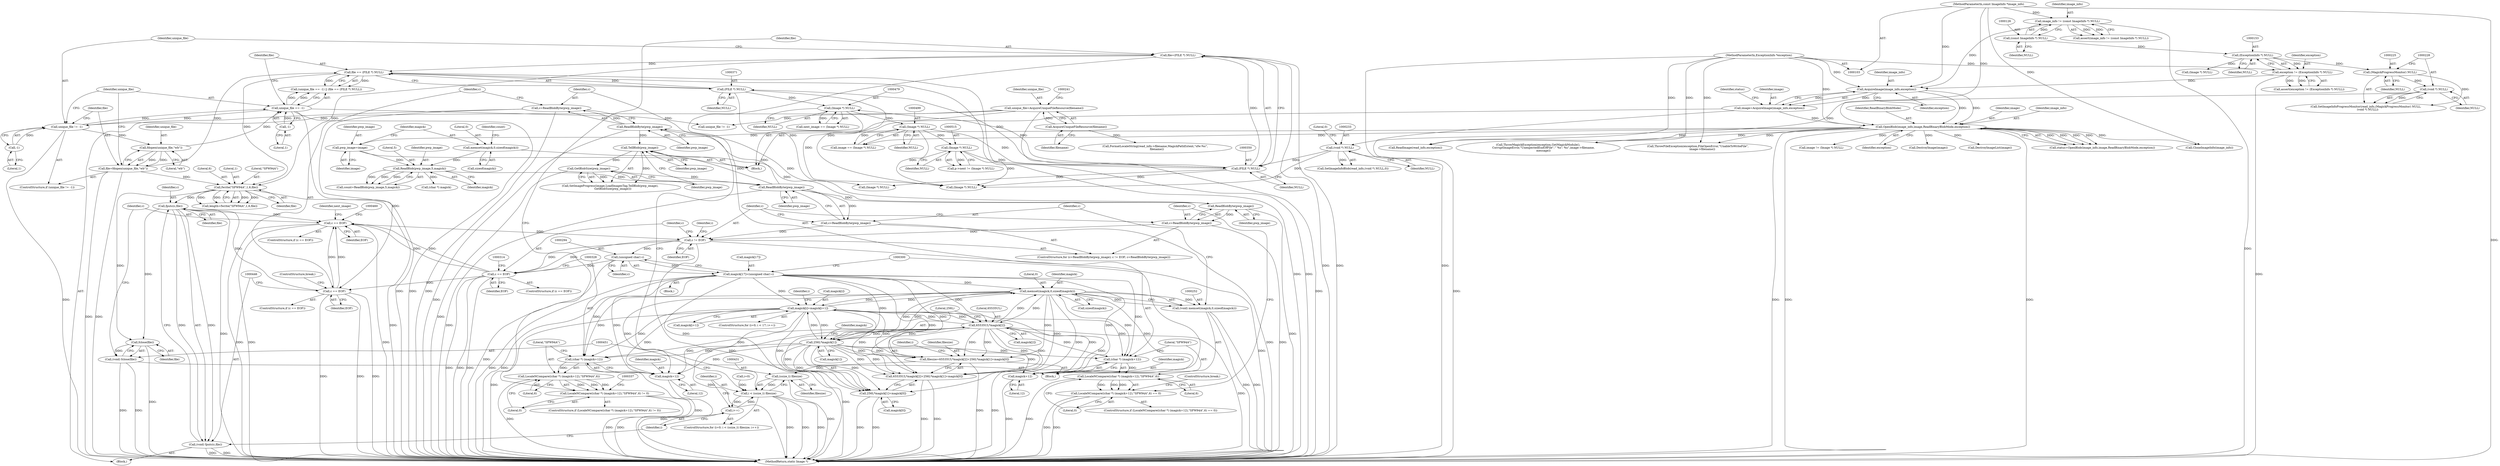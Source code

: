digraph "0_ImageMagick_6b6bff054d569a77973f2140c0e86366e6168a6c_2@API" {
"1000447" [label="(Call,fputc(c,file))"];
"1000441" [label="(Call,c == EOF)"];
"1000436" [label="(Call,c=ReadBlobByte(pwp_image))"];
"1000438" [label="(Call,ReadBlobByte(pwp_image))"];
"1000268" [label="(Call,ReadBlobByte(pwp_image))"];
"1000261" [label="(Call,ReadBlobByte(pwp_image))"];
"1000568" [label="(Call,GetBlobSize(pwp_image))"];
"1000566" [label="(Call,TellBlob(pwp_image))"];
"1000196" [label="(Call,ReadBlob(pwp_image,5,magick))"];
"1000186" [label="(Call,pwp_image=image)"];
"1000168" [label="(Call,OpenBlob(image_info,image,ReadBinaryBlobMode,exception))"];
"1000163" [label="(Call,AcquireImage(image_info,exception))"];
"1000123" [label="(Call,image_info != (const ImageInfo *) NULL)"];
"1000104" [label="(MethodParameterIn,const ImageInfo *image_info)"];
"1000125" [label="(Call,(const ImageInfo *) NULL)"];
"1000150" [label="(Call,exception != (ExceptionInfo *) NULL)"];
"1000105" [label="(MethodParameterIn,ExceptionInfo *exception)"];
"1000152" [label="(Call,(ExceptionInfo *) NULL)"];
"1000161" [label="(Call,image=AcquireImage(image_info,exception))"];
"1000189" [label="(Call,memset(magick,0,sizeof(magick)))"];
"1000309" [label="(Call,c == EOF)"];
"1000263" [label="(Call,c != EOF)"];
"1000259" [label="(Call,c=ReadBlobByte(pwp_image))"];
"1000266" [label="(Call,c=ReadBlobByte(pwp_image))"];
"1000455" [label="(Call,c == EOF)"];
"1000447" [label="(Call,fputc(c,file))"];
"1000399" [label="(Call,fwrite(\"SFW94A\",1,6,file))"];
"1000368" [label="(Call,file == (FILE *) NULL)"];
"1000347" [label="(Call,file=(FILE *) NULL)"];
"1000349" [label="(Call,(FILE *) NULL)"];
"1000514" [label="(Call,(Image *) NULL)"];
"1000498" [label="(Call,(Image *) NULL)"];
"1000478" [label="(Call,(Image *) NULL)"];
"1000370" [label="(Call,(FILE *) NULL)"];
"1000232" [label="(Call,(void *) NULL)"];
"1000227" [label="(Call,(void *) NULL)"];
"1000224" [label="(Call,(MagickProgressMonitor) NULL)"];
"1000357" [label="(Call,file=fdopen(unique_file,\"wb\"))"];
"1000359" [label="(Call,fdopen(unique_file,\"wb\"))"];
"1000353" [label="(Call,unique_file != -1)"];
"1000364" [label="(Call,unique_file == -1)"];
"1000366" [label="(Call,-1)"];
"1000236" [label="(Call,unique_file=AcquireUniqueFileResource(filename))"];
"1000238" [label="(Call,AcquireUniqueFileResource(filename))"];
"1000355" [label="(Call,-1)"];
"1000293" [label="(Call,(unsigned char) c)"];
"1000445" [label="(Call,(void) fputc(c,file))"];
"1000452" [label="(Call,fclose(file))"];
"1000450" [label="(Call,(void) fclose(file))"];
"1000289" [label="(Call,magick[17]=(unsigned char) c)"];
"1000253" [label="(Call,memset(magick,0,sizeof(magick)))"];
"1000251" [label="(Call,(void) memset(magick,0,sizeof(magick)))"];
"1000280" [label="(Call,magick[i]=magick[i+1])"];
"1000299" [label="(Call,(char *) (magick+12))"];
"1000298" [label="(Call,LocaleNCompare((char *) (magick+12),\"SFW94A\",6))"];
"1000297" [label="(Call,LocaleNCompare((char *) (magick+12),\"SFW94A\",6) == 0)"];
"1000301" [label="(Call,magick+12)"];
"1000327" [label="(Call,(char *) (magick+12))"];
"1000326" [label="(Call,LocaleNCompare((char *) (magick+12),\"SFW94A\",6))"];
"1000325" [label="(Call,LocaleNCompare((char *) (magick+12),\"SFW94A\",6) != 0)"];
"1000329" [label="(Call,magick+12)"];
"1000407" [label="(Call,filesize=65535UL*magick[2]+256L*magick[1]+magick[0])"];
"1000430" [label="(Call,(ssize_t) filesize)"];
"1000428" [label="(Call,i < (ssize_t) filesize)"];
"1000433" [label="(Call,i++)"];
"1000410" [label="(Call,65535UL*magick[2])"];
"1000409" [label="(Call,65535UL*magick[2]+256L*magick[1]+magick[0])"];
"1000416" [label="(Call,256L*magick[1])"];
"1000415" [label="(Call,256L*magick[1]+magick[0])"];
"1000457" [label="(Identifier,EOF)"];
"1000333" [label="(Literal,6)"];
"1000195" [label="(Identifier,count)"];
"1000227" [label="(Call,(void *) NULL)"];
"1000351" [label="(Identifier,NULL)"];
"1000440" [label="(ControlStructure,if (c == EOF))"];
"1000369" [label="(Identifier,file)"];
"1000429" [label="(Identifier,i)"];
"1000169" [label="(Identifier,image_info)"];
"1000593" [label="(Call,image != (Image *) NULL)"];
"1000293" [label="(Call,(unsigned char) c)"];
"1000422" [label="(Identifier,magick)"];
"1000218" [label="(Call,CloneImageInfo(image_info))"];
"1000397" [label="(Call,length=fwrite(\"SFW94A\",1,6,file))"];
"1000307" [label="(ControlStructure,break;)"];
"1000152" [label="(Call,(ExceptionInfo *) NULL)"];
"1000354" [label="(Identifier,unique_file)"];
"1000357" [label="(Call,file=fdopen(unique_file,\"wb\"))"];
"1000259" [label="(Call,c=ReadBlobByte(pwp_image))"];
"1000569" [label="(Identifier,pwp_image)"];
"1000284" [label="(Call,magick[i+1])"];
"1000595" [label="(Call,(Image *) NULL)"];
"1000161" [label="(Call,image=AcquireImage(image_info,exception))"];
"1000186" [label="(Call,pwp_image=image)"];
"1000334" [label="(Literal,0)"];
"1000410" [label="(Call,65535UL*magick[2])"];
"1000568" [label="(Call,GetBlobSize(pwp_image))"];
"1000281" [label="(Call,magick[i])"];
"1000295" [label="(Identifier,c)"];
"1000305" [label="(Literal,6)"];
"1000425" [label="(Call,i=0)"];
"1000478" [label="(Call,(Image *) NULL)"];
"1000290" [label="(Call,magick[17])"];
"1000363" [label="(Call,(unique_file == -1) || (file == (FILE *) NULL))"];
"1000329" [label="(Call,magick+12)"];
"1000207" [label="(Call,(char *) magick)"];
"1000498" [label="(Call,(Image *) NULL)"];
"1000273" [label="(Identifier,i)"];
"1000407" [label="(Call,filesize=65535UL*magick[2]+256L*magick[1]+magick[0])"];
"1000191" [label="(Literal,0)"];
"1000124" [label="(Identifier,image_info)"];
"1000167" [label="(Identifier,status)"];
"1000251" [label="(Call,(void) memset(magick,0,sizeof(magick)))"];
"1000172" [label="(Identifier,exception)"];
"1000154" [label="(Identifier,NULL)"];
"1000368" [label="(Call,file == (FILE *) NULL)"];
"1000447" [label="(Call,fputc(c,file))"];
"1000190" [label="(Identifier,magick)"];
"1000254" [label="(Identifier,magick)"];
"1000401" [label="(Literal,1)"];
"1000633" [label="(MethodReturn,static Image *)"];
"1000253" [label="(Call,memset(magick,0,sizeof(magick)))"];
"1000441" [label="(Call,c == EOF)"];
"1000361" [label="(Literal,\"wb\")"];
"1000496" [label="(Call,image == (Image *) NULL)"];
"1000236" [label="(Call,unique_file=AcquireUniqueFileResource(filename))"];
"1000296" [label="(ControlStructure,if (LocaleNCompare((char *) (magick+12),\"SFW94A\",6) == 0))"];
"1000367" [label="(Literal,1)"];
"1000432" [label="(Identifier,filesize)"];
"1000612" [label="(Call,ThrowMagickException(exception,GetMagickModule(),\n            CorruptImageError,\"UnexpectedEndOfFile\",\"`%s': %s\",image->filename,\n            message))"];
"1000171" [label="(Identifier,ReadBinaryBlobMode)"];
"1000433" [label="(Call,i++)"];
"1000366" [label="(Call,-1)"];
"1000476" [label="(Call,next_image == (Image *) NULL)"];
"1000510" [label="(Call,p->next != (Image *) NULL)"];
"1000162" [label="(Identifier,image)"];
"1000437" [label="(Identifier,c)"];
"1000187" [label="(Identifier,pwp_image)"];
"1000353" [label="(Call,unique_file != -1)"];
"1000444" [label="(ControlStructure,break;)"];
"1000299" [label="(Call,(char *) (magick+12))"];
"1000267" [label="(Identifier,c)"];
"1000348" [label="(Identifier,file)"];
"1000358" [label="(Identifier,file)"];
"1000104" [label="(MethodParameterIn,const ImageInfo *image_info)"];
"1000566" [label="(Call,TellBlob(pwp_image))"];
"1000250" [label="(Block,)"];
"1000150" [label="(Call,exception != (ExceptionInfo *) NULL)"];
"1000326" [label="(Call,LocaleNCompare((char *) (magick+12),\"SFW94A\",6))"];
"1000164" [label="(Identifier,image_info)"];
"1000382" [label="(Call,ThrowFileException(exception,FileOpenError,\"UnableToWriteFile\",\n          image->filename))"];
"1000232" [label="(Call,(void *) NULL)"];
"1000352" [label="(ControlStructure,if (unique_file != -1))"];
"1000222" [label="(Call,SetImageInfoProgressMonitor(read_info,(MagickProgressMonitor) NULL,\n    (void *) NULL))"];
"1000238" [label="(Call,AcquireUniqueFileResource(filename))"];
"1000165" [label="(Identifier,exception)"];
"1000199" [label="(Identifier,magick)"];
"1000370" [label="(Call,(FILE *) NULL)"];
"1000359" [label="(Call,fdopen(unique_file,\"wb\"))"];
"1000255" [label="(Literal,0)"];
"1000456" [label="(Identifier,c)"];
"1000567" [label="(Identifier,pwp_image)"];
"1000194" [label="(Call,count=ReadBlob(pwp_image,5,magick))"];
"1000400" [label="(Literal,\"SFW94A\")"];
"1000417" [label="(Literal,256L)"];
"1000430" [label="(Call,(ssize_t) filesize)"];
"1000415" [label="(Call,256L*magick[1]+magick[0])"];
"1000188" [label="(Identifier,image)"];
"1000197" [label="(Identifier,pwp_image)"];
"1000168" [label="(Call,OpenBlob(image_info,image,ReadBinaryBlobMode,exception))"];
"1000268" [label="(Call,ReadBlobByte(pwp_image))"];
"1000306" [label="(Literal,0)"];
"1000372" [label="(Identifier,NULL)"];
"1000280" [label="(Call,magick[i]=magick[i+1])"];
"1000443" [label="(Identifier,EOF)"];
"1000234" [label="(Identifier,NULL)"];
"1000416" [label="(Call,256L*magick[1])"];
"1000330" [label="(Identifier,magick)"];
"1000402" [label="(Literal,6)"];
"1000122" [label="(Call,assert(image_info != (const ImageInfo *) NULL))"];
"1000325" [label="(Call,LocaleNCompare((char *) (magick+12),\"SFW94A\",6) != 0)"];
"1000301" [label="(Call,magick+12)"];
"1000327" [label="(Call,(char *) (magick+12))"];
"1000226" [label="(Identifier,NULL)"];
"1000298" [label="(Call,LocaleNCompare((char *) (magick+12),\"SFW94A\",6))"];
"1000170" [label="(Identifier,image)"];
"1000237" [label="(Identifier,unique_file)"];
"1000192" [label="(Call,sizeof(magick))"];
"1000471" [label="(Identifier,next_image)"];
"1000408" [label="(Identifier,filesize)"];
"1000265" [label="(Identifier,EOF)"];
"1000454" [label="(ControlStructure,if (c == EOF))"];
"1000563" [label="(Call,SetImageProgress(image,LoadImagesTag,TellBlob(pwp_image),\n      GetBlobSize(pwp_image)))"];
"1000235" [label="(Literal,0)"];
"1000262" [label="(Identifier,pwp_image)"];
"1000180" [label="(Call,DestroyImage(image))"];
"1000411" [label="(Literal,65535UL)"];
"1000125" [label="(Call,(const ImageInfo *) NULL)"];
"1000449" [label="(Identifier,file)"];
"1000439" [label="(Identifier,pwp_image)"];
"1000424" [label="(ControlStructure,for (i=0; i < (ssize_t) filesize; i++))"];
"1000436" [label="(Call,c=ReadBlobByte(pwp_image))"];
"1000356" [label="(Literal,1)"];
"1000127" [label="(Identifier,NULL)"];
"1000412" [label="(Call,magick[2])"];
"1000455" [label="(Call,c == EOF)"];
"1000198" [label="(Literal,5)"];
"1000445" [label="(Call,(void) fputc(c,file))"];
"1000105" [label="(MethodParameterIn,ExceptionInfo *exception)"];
"1000230" [label="(Call,SetImageInfoBlob(read_info,(void *) NULL,0))"];
"1000347" [label="(Call,file=(FILE *) NULL)"];
"1000349" [label="(Call,(FILE *) NULL)"];
"1000391" [label="(Call,DestroyImageList(image))"];
"1000297" [label="(Call,LocaleNCompare((char *) (magick+12),\"SFW94A\",6) == 0)"];
"1000279" [label="(Identifier,i)"];
"1000421" [label="(Call,magick[0])"];
"1000331" [label="(Literal,12)"];
"1000403" [label="(Identifier,file)"];
"1000434" [label="(Identifier,i)"];
"1000418" [label="(Call,magick[1])"];
"1000399" [label="(Call,fwrite(\"SFW94A\",1,6,file))"];
"1000269" [label="(Identifier,pwp_image)"];
"1000189" [label="(Call,memset(magick,0,sizeof(magick)))"];
"1000448" [label="(Identifier,c)"];
"1000260" [label="(Identifier,c)"];
"1000438" [label="(Call,ReadBlobByte(pwp_image))"];
"1000309" [label="(Call,c == EOF)"];
"1000261" [label="(Call,ReadBlobByte(pwp_image))"];
"1000450" [label="(Call,(void) fclose(file))"];
"1000516" [label="(Identifier,NULL)"];
"1000163" [label="(Call,AcquireImage(image_info,exception))"];
"1000149" [label="(Call,assert(exception != (ExceptionInfo *) NULL))"];
"1000229" [label="(Identifier,NULL)"];
"1000196" [label="(Call,ReadBlob(pwp_image,5,magick))"];
"1000365" [label="(Identifier,unique_file)"];
"1000256" [label="(Call,sizeof(magick))"];
"1000426" [label="(Identifier,i)"];
"1000302" [label="(Identifier,magick)"];
"1000394" [label="(Call,(Image *) NULL)"];
"1000409" [label="(Call,65535UL*magick[2]+256L*magick[1]+magick[0])"];
"1000224" [label="(Call,(MagickProgressMonitor) NULL)"];
"1000364" [label="(Call,unique_file == -1)"];
"1000271" [label="(ControlStructure,for (i=0; i < 17; i++))"];
"1000360" [label="(Identifier,unique_file)"];
"1000472" [label="(Call,ReadImage(read_info,exception))"];
"1000311" [label="(Identifier,EOF)"];
"1000166" [label="(Call,status=OpenBlob(image_info,image,ReadBinaryBlobMode,exception))"];
"1000453" [label="(Identifier,file)"];
"1000270" [label="(Block,)"];
"1000239" [label="(Identifier,filename)"];
"1000355" [label="(Call,-1)"];
"1000514" [label="(Call,(Image *) NULL)"];
"1000308" [label="(ControlStructure,if (c == EOF))"];
"1000324" [label="(ControlStructure,if (LocaleNCompare((char *) (magick+12),\"SFW94A\",6) != 0))"];
"1000435" [label="(Block,)"];
"1000151" [label="(Identifier,exception)"];
"1000442" [label="(Identifier,c)"];
"1000242" [label="(Call,FormatLocaleString(read_info->filename,MagickPathExtent,\"sfw:%s\",\n    filename))"];
"1000289" [label="(Call,magick[17]=(unsigned char) c)"];
"1000264" [label="(Identifier,c)"];
"1000428" [label="(Call,i < (ssize_t) filesize)"];
"1000258" [label="(ControlStructure,for (c=ReadBlobByte(pwp_image); c != EOF; c=ReadBlobByte(pwp_image)))"];
"1000310" [label="(Identifier,c)"];
"1000332" [label="(Literal,\"SFW94A\")"];
"1000106" [label="(Block,)"];
"1000304" [label="(Literal,\"SFW94A\")"];
"1000500" [label="(Identifier,NULL)"];
"1000303" [label="(Literal,12)"];
"1000480" [label="(Identifier,NULL)"];
"1000266" [label="(Call,c=ReadBlobByte(pwp_image))"];
"1000123" [label="(Call,image_info != (const ImageInfo *) NULL)"];
"1000263" [label="(Call,c != EOF)"];
"1000576" [label="(Call,unique_file != -1)"];
"1000183" [label="(Call,(Image *) NULL)"];
"1000452" [label="(Call,fclose(file))"];
"1000447" -> "1000445"  [label="AST: "];
"1000447" -> "1000449"  [label="CFG: "];
"1000448" -> "1000447"  [label="AST: "];
"1000449" -> "1000447"  [label="AST: "];
"1000445" -> "1000447"  [label="CFG: "];
"1000447" -> "1000633"  [label="DDG: "];
"1000447" -> "1000445"  [label="DDG: "];
"1000447" -> "1000445"  [label="DDG: "];
"1000441" -> "1000447"  [label="DDG: "];
"1000399" -> "1000447"  [label="DDG: "];
"1000447" -> "1000452"  [label="DDG: "];
"1000447" -> "1000455"  [label="DDG: "];
"1000441" -> "1000440"  [label="AST: "];
"1000441" -> "1000443"  [label="CFG: "];
"1000442" -> "1000441"  [label="AST: "];
"1000443" -> "1000441"  [label="AST: "];
"1000444" -> "1000441"  [label="CFG: "];
"1000446" -> "1000441"  [label="CFG: "];
"1000441" -> "1000633"  [label="DDG: "];
"1000441" -> "1000633"  [label="DDG: "];
"1000441" -> "1000633"  [label="DDG: "];
"1000436" -> "1000441"  [label="DDG: "];
"1000309" -> "1000441"  [label="DDG: "];
"1000441" -> "1000455"  [label="DDG: "];
"1000441" -> "1000455"  [label="DDG: "];
"1000436" -> "1000435"  [label="AST: "];
"1000436" -> "1000438"  [label="CFG: "];
"1000437" -> "1000436"  [label="AST: "];
"1000438" -> "1000436"  [label="AST: "];
"1000442" -> "1000436"  [label="CFG: "];
"1000436" -> "1000633"  [label="DDG: "];
"1000438" -> "1000436"  [label="DDG: "];
"1000438" -> "1000439"  [label="CFG: "];
"1000439" -> "1000438"  [label="AST: "];
"1000438" -> "1000633"  [label="DDG: "];
"1000268" -> "1000438"  [label="DDG: "];
"1000261" -> "1000438"  [label="DDG: "];
"1000438" -> "1000566"  [label="DDG: "];
"1000268" -> "1000266"  [label="AST: "];
"1000268" -> "1000269"  [label="CFG: "];
"1000269" -> "1000268"  [label="AST: "];
"1000266" -> "1000268"  [label="CFG: "];
"1000268" -> "1000633"  [label="DDG: "];
"1000268" -> "1000266"  [label="DDG: "];
"1000261" -> "1000268"  [label="DDG: "];
"1000268" -> "1000566"  [label="DDG: "];
"1000261" -> "1000259"  [label="AST: "];
"1000261" -> "1000262"  [label="CFG: "];
"1000262" -> "1000261"  [label="AST: "];
"1000259" -> "1000261"  [label="CFG: "];
"1000261" -> "1000633"  [label="DDG: "];
"1000261" -> "1000259"  [label="DDG: "];
"1000568" -> "1000261"  [label="DDG: "];
"1000196" -> "1000261"  [label="DDG: "];
"1000261" -> "1000566"  [label="DDG: "];
"1000568" -> "1000563"  [label="AST: "];
"1000568" -> "1000569"  [label="CFG: "];
"1000569" -> "1000568"  [label="AST: "];
"1000563" -> "1000568"  [label="CFG: "];
"1000568" -> "1000633"  [label="DDG: "];
"1000568" -> "1000563"  [label="DDG: "];
"1000566" -> "1000568"  [label="DDG: "];
"1000566" -> "1000563"  [label="AST: "];
"1000566" -> "1000567"  [label="CFG: "];
"1000567" -> "1000566"  [label="AST: "];
"1000569" -> "1000566"  [label="CFG: "];
"1000566" -> "1000563"  [label="DDG: "];
"1000196" -> "1000194"  [label="AST: "];
"1000196" -> "1000199"  [label="CFG: "];
"1000197" -> "1000196"  [label="AST: "];
"1000198" -> "1000196"  [label="AST: "];
"1000199" -> "1000196"  [label="AST: "];
"1000194" -> "1000196"  [label="CFG: "];
"1000196" -> "1000194"  [label="DDG: "];
"1000196" -> "1000194"  [label="DDG: "];
"1000196" -> "1000194"  [label="DDG: "];
"1000186" -> "1000196"  [label="DDG: "];
"1000189" -> "1000196"  [label="DDG: "];
"1000196" -> "1000207"  [label="DDG: "];
"1000186" -> "1000106"  [label="AST: "];
"1000186" -> "1000188"  [label="CFG: "];
"1000187" -> "1000186"  [label="AST: "];
"1000188" -> "1000186"  [label="AST: "];
"1000190" -> "1000186"  [label="CFG: "];
"1000168" -> "1000186"  [label="DDG: "];
"1000168" -> "1000166"  [label="AST: "];
"1000168" -> "1000172"  [label="CFG: "];
"1000169" -> "1000168"  [label="AST: "];
"1000170" -> "1000168"  [label="AST: "];
"1000171" -> "1000168"  [label="AST: "];
"1000172" -> "1000168"  [label="AST: "];
"1000166" -> "1000168"  [label="CFG: "];
"1000168" -> "1000633"  [label="DDG: "];
"1000168" -> "1000633"  [label="DDG: "];
"1000168" -> "1000633"  [label="DDG: "];
"1000168" -> "1000166"  [label="DDG: "];
"1000168" -> "1000166"  [label="DDG: "];
"1000168" -> "1000166"  [label="DDG: "];
"1000168" -> "1000166"  [label="DDG: "];
"1000163" -> "1000168"  [label="DDG: "];
"1000163" -> "1000168"  [label="DDG: "];
"1000104" -> "1000168"  [label="DDG: "];
"1000161" -> "1000168"  [label="DDG: "];
"1000105" -> "1000168"  [label="DDG: "];
"1000168" -> "1000180"  [label="DDG: "];
"1000168" -> "1000218"  [label="DDG: "];
"1000168" -> "1000382"  [label="DDG: "];
"1000168" -> "1000391"  [label="DDG: "];
"1000168" -> "1000472"  [label="DDG: "];
"1000168" -> "1000496"  [label="DDG: "];
"1000168" -> "1000593"  [label="DDG: "];
"1000168" -> "1000612"  [label="DDG: "];
"1000163" -> "1000161"  [label="AST: "];
"1000163" -> "1000165"  [label="CFG: "];
"1000164" -> "1000163"  [label="AST: "];
"1000165" -> "1000163"  [label="AST: "];
"1000161" -> "1000163"  [label="CFG: "];
"1000163" -> "1000161"  [label="DDG: "];
"1000163" -> "1000161"  [label="DDG: "];
"1000123" -> "1000163"  [label="DDG: "];
"1000104" -> "1000163"  [label="DDG: "];
"1000150" -> "1000163"  [label="DDG: "];
"1000105" -> "1000163"  [label="DDG: "];
"1000123" -> "1000122"  [label="AST: "];
"1000123" -> "1000125"  [label="CFG: "];
"1000124" -> "1000123"  [label="AST: "];
"1000125" -> "1000123"  [label="AST: "];
"1000122" -> "1000123"  [label="CFG: "];
"1000123" -> "1000633"  [label="DDG: "];
"1000123" -> "1000122"  [label="DDG: "];
"1000123" -> "1000122"  [label="DDG: "];
"1000104" -> "1000123"  [label="DDG: "];
"1000125" -> "1000123"  [label="DDG: "];
"1000104" -> "1000103"  [label="AST: "];
"1000104" -> "1000633"  [label="DDG: "];
"1000104" -> "1000218"  [label="DDG: "];
"1000125" -> "1000127"  [label="CFG: "];
"1000126" -> "1000125"  [label="AST: "];
"1000127" -> "1000125"  [label="AST: "];
"1000125" -> "1000152"  [label="DDG: "];
"1000150" -> "1000149"  [label="AST: "];
"1000150" -> "1000152"  [label="CFG: "];
"1000151" -> "1000150"  [label="AST: "];
"1000152" -> "1000150"  [label="AST: "];
"1000149" -> "1000150"  [label="CFG: "];
"1000150" -> "1000633"  [label="DDG: "];
"1000150" -> "1000149"  [label="DDG: "];
"1000150" -> "1000149"  [label="DDG: "];
"1000105" -> "1000150"  [label="DDG: "];
"1000152" -> "1000150"  [label="DDG: "];
"1000105" -> "1000103"  [label="AST: "];
"1000105" -> "1000633"  [label="DDG: "];
"1000105" -> "1000382"  [label="DDG: "];
"1000105" -> "1000472"  [label="DDG: "];
"1000105" -> "1000612"  [label="DDG: "];
"1000152" -> "1000154"  [label="CFG: "];
"1000153" -> "1000152"  [label="AST: "];
"1000154" -> "1000152"  [label="AST: "];
"1000152" -> "1000183"  [label="DDG: "];
"1000152" -> "1000224"  [label="DDG: "];
"1000161" -> "1000106"  [label="AST: "];
"1000162" -> "1000161"  [label="AST: "];
"1000167" -> "1000161"  [label="CFG: "];
"1000161" -> "1000633"  [label="DDG: "];
"1000189" -> "1000106"  [label="AST: "];
"1000189" -> "1000192"  [label="CFG: "];
"1000190" -> "1000189"  [label="AST: "];
"1000191" -> "1000189"  [label="AST: "];
"1000192" -> "1000189"  [label="AST: "];
"1000195" -> "1000189"  [label="CFG: "];
"1000309" -> "1000308"  [label="AST: "];
"1000309" -> "1000311"  [label="CFG: "];
"1000310" -> "1000309"  [label="AST: "];
"1000311" -> "1000309"  [label="AST: "];
"1000314" -> "1000309"  [label="CFG: "];
"1000328" -> "1000309"  [label="CFG: "];
"1000309" -> "1000633"  [label="DDG: "];
"1000309" -> "1000633"  [label="DDG: "];
"1000309" -> "1000633"  [label="DDG: "];
"1000263" -> "1000309"  [label="DDG: "];
"1000263" -> "1000309"  [label="DDG: "];
"1000293" -> "1000309"  [label="DDG: "];
"1000309" -> "1000455"  [label="DDG: "];
"1000309" -> "1000455"  [label="DDG: "];
"1000263" -> "1000258"  [label="AST: "];
"1000263" -> "1000265"  [label="CFG: "];
"1000264" -> "1000263"  [label="AST: "];
"1000265" -> "1000263"  [label="AST: "];
"1000273" -> "1000263"  [label="CFG: "];
"1000310" -> "1000263"  [label="CFG: "];
"1000263" -> "1000633"  [label="DDG: "];
"1000263" -> "1000633"  [label="DDG: "];
"1000259" -> "1000263"  [label="DDG: "];
"1000266" -> "1000263"  [label="DDG: "];
"1000455" -> "1000263"  [label="DDG: "];
"1000263" -> "1000293"  [label="DDG: "];
"1000259" -> "1000258"  [label="AST: "];
"1000260" -> "1000259"  [label="AST: "];
"1000264" -> "1000259"  [label="CFG: "];
"1000259" -> "1000633"  [label="DDG: "];
"1000266" -> "1000258"  [label="AST: "];
"1000267" -> "1000266"  [label="AST: "];
"1000264" -> "1000266"  [label="CFG: "];
"1000266" -> "1000633"  [label="DDG: "];
"1000455" -> "1000454"  [label="AST: "];
"1000455" -> "1000457"  [label="CFG: "];
"1000456" -> "1000455"  [label="AST: "];
"1000457" -> "1000455"  [label="AST: "];
"1000460" -> "1000455"  [label="CFG: "];
"1000471" -> "1000455"  [label="CFG: "];
"1000455" -> "1000633"  [label="DDG: "];
"1000455" -> "1000633"  [label="DDG: "];
"1000455" -> "1000633"  [label="DDG: "];
"1000399" -> "1000397"  [label="AST: "];
"1000399" -> "1000403"  [label="CFG: "];
"1000400" -> "1000399"  [label="AST: "];
"1000401" -> "1000399"  [label="AST: "];
"1000402" -> "1000399"  [label="AST: "];
"1000403" -> "1000399"  [label="AST: "];
"1000397" -> "1000399"  [label="CFG: "];
"1000399" -> "1000633"  [label="DDG: "];
"1000399" -> "1000397"  [label="DDG: "];
"1000399" -> "1000397"  [label="DDG: "];
"1000399" -> "1000397"  [label="DDG: "];
"1000399" -> "1000397"  [label="DDG: "];
"1000368" -> "1000399"  [label="DDG: "];
"1000347" -> "1000399"  [label="DDG: "];
"1000357" -> "1000399"  [label="DDG: "];
"1000399" -> "1000452"  [label="DDG: "];
"1000368" -> "1000363"  [label="AST: "];
"1000368" -> "1000370"  [label="CFG: "];
"1000369" -> "1000368"  [label="AST: "];
"1000370" -> "1000368"  [label="AST: "];
"1000363" -> "1000368"  [label="CFG: "];
"1000368" -> "1000633"  [label="DDG: "];
"1000368" -> "1000633"  [label="DDG: "];
"1000368" -> "1000363"  [label="DDG: "];
"1000368" -> "1000363"  [label="DDG: "];
"1000347" -> "1000368"  [label="DDG: "];
"1000357" -> "1000368"  [label="DDG: "];
"1000370" -> "1000368"  [label="DDG: "];
"1000347" -> "1000250"  [label="AST: "];
"1000347" -> "1000349"  [label="CFG: "];
"1000348" -> "1000347"  [label="AST: "];
"1000349" -> "1000347"  [label="AST: "];
"1000354" -> "1000347"  [label="CFG: "];
"1000347" -> "1000633"  [label="DDG: "];
"1000347" -> "1000633"  [label="DDG: "];
"1000349" -> "1000347"  [label="DDG: "];
"1000349" -> "1000351"  [label="CFG: "];
"1000350" -> "1000349"  [label="AST: "];
"1000351" -> "1000349"  [label="AST: "];
"1000514" -> "1000349"  [label="DDG: "];
"1000498" -> "1000349"  [label="DDG: "];
"1000232" -> "1000349"  [label="DDG: "];
"1000349" -> "1000370"  [label="DDG: "];
"1000349" -> "1000394"  [label="DDG: "];
"1000349" -> "1000478"  [label="DDG: "];
"1000349" -> "1000595"  [label="DDG: "];
"1000514" -> "1000510"  [label="AST: "];
"1000514" -> "1000516"  [label="CFG: "];
"1000515" -> "1000514"  [label="AST: "];
"1000516" -> "1000514"  [label="AST: "];
"1000510" -> "1000514"  [label="CFG: "];
"1000514" -> "1000510"  [label="DDG: "];
"1000498" -> "1000514"  [label="DDG: "];
"1000514" -> "1000595"  [label="DDG: "];
"1000498" -> "1000496"  [label="AST: "];
"1000498" -> "1000500"  [label="CFG: "];
"1000499" -> "1000498"  [label="AST: "];
"1000500" -> "1000498"  [label="AST: "];
"1000496" -> "1000498"  [label="CFG: "];
"1000498" -> "1000496"  [label="DDG: "];
"1000478" -> "1000498"  [label="DDG: "];
"1000498" -> "1000595"  [label="DDG: "];
"1000478" -> "1000476"  [label="AST: "];
"1000478" -> "1000480"  [label="CFG: "];
"1000479" -> "1000478"  [label="AST: "];
"1000480" -> "1000478"  [label="AST: "];
"1000476" -> "1000478"  [label="CFG: "];
"1000478" -> "1000476"  [label="DDG: "];
"1000370" -> "1000478"  [label="DDG: "];
"1000478" -> "1000595"  [label="DDG: "];
"1000370" -> "1000372"  [label="CFG: "];
"1000371" -> "1000370"  [label="AST: "];
"1000372" -> "1000370"  [label="AST: "];
"1000370" -> "1000394"  [label="DDG: "];
"1000370" -> "1000595"  [label="DDG: "];
"1000232" -> "1000230"  [label="AST: "];
"1000232" -> "1000234"  [label="CFG: "];
"1000233" -> "1000232"  [label="AST: "];
"1000234" -> "1000232"  [label="AST: "];
"1000235" -> "1000232"  [label="CFG: "];
"1000232" -> "1000230"  [label="DDG: "];
"1000227" -> "1000232"  [label="DDG: "];
"1000232" -> "1000595"  [label="DDG: "];
"1000227" -> "1000222"  [label="AST: "];
"1000227" -> "1000229"  [label="CFG: "];
"1000228" -> "1000227"  [label="AST: "];
"1000229" -> "1000227"  [label="AST: "];
"1000222" -> "1000227"  [label="CFG: "];
"1000227" -> "1000222"  [label="DDG: "];
"1000224" -> "1000227"  [label="DDG: "];
"1000224" -> "1000222"  [label="AST: "];
"1000224" -> "1000226"  [label="CFG: "];
"1000225" -> "1000224"  [label="AST: "];
"1000226" -> "1000224"  [label="AST: "];
"1000228" -> "1000224"  [label="CFG: "];
"1000224" -> "1000222"  [label="DDG: "];
"1000357" -> "1000352"  [label="AST: "];
"1000357" -> "1000359"  [label="CFG: "];
"1000358" -> "1000357"  [label="AST: "];
"1000359" -> "1000357"  [label="AST: "];
"1000365" -> "1000357"  [label="CFG: "];
"1000357" -> "1000633"  [label="DDG: "];
"1000357" -> "1000633"  [label="DDG: "];
"1000359" -> "1000357"  [label="DDG: "];
"1000359" -> "1000357"  [label="DDG: "];
"1000359" -> "1000361"  [label="CFG: "];
"1000360" -> "1000359"  [label="AST: "];
"1000361" -> "1000359"  [label="AST: "];
"1000353" -> "1000359"  [label="DDG: "];
"1000359" -> "1000364"  [label="DDG: "];
"1000353" -> "1000352"  [label="AST: "];
"1000353" -> "1000355"  [label="CFG: "];
"1000354" -> "1000353"  [label="AST: "];
"1000355" -> "1000353"  [label="AST: "];
"1000358" -> "1000353"  [label="CFG: "];
"1000365" -> "1000353"  [label="CFG: "];
"1000353" -> "1000633"  [label="DDG: "];
"1000364" -> "1000353"  [label="DDG: "];
"1000236" -> "1000353"  [label="DDG: "];
"1000355" -> "1000353"  [label="DDG: "];
"1000353" -> "1000364"  [label="DDG: "];
"1000364" -> "1000363"  [label="AST: "];
"1000364" -> "1000366"  [label="CFG: "];
"1000365" -> "1000364"  [label="AST: "];
"1000366" -> "1000364"  [label="AST: "];
"1000369" -> "1000364"  [label="CFG: "];
"1000363" -> "1000364"  [label="CFG: "];
"1000364" -> "1000633"  [label="DDG: "];
"1000364" -> "1000633"  [label="DDG: "];
"1000364" -> "1000363"  [label="DDG: "];
"1000364" -> "1000363"  [label="DDG: "];
"1000366" -> "1000364"  [label="DDG: "];
"1000364" -> "1000576"  [label="DDG: "];
"1000366" -> "1000367"  [label="CFG: "];
"1000367" -> "1000366"  [label="AST: "];
"1000236" -> "1000106"  [label="AST: "];
"1000236" -> "1000238"  [label="CFG: "];
"1000237" -> "1000236"  [label="AST: "];
"1000238" -> "1000236"  [label="AST: "];
"1000241" -> "1000236"  [label="CFG: "];
"1000236" -> "1000633"  [label="DDG: "];
"1000238" -> "1000236"  [label="DDG: "];
"1000236" -> "1000576"  [label="DDG: "];
"1000238" -> "1000239"  [label="CFG: "];
"1000239" -> "1000238"  [label="AST: "];
"1000238" -> "1000242"  [label="DDG: "];
"1000355" -> "1000356"  [label="CFG: "];
"1000356" -> "1000355"  [label="AST: "];
"1000293" -> "1000289"  [label="AST: "];
"1000293" -> "1000295"  [label="CFG: "];
"1000294" -> "1000293"  [label="AST: "];
"1000295" -> "1000293"  [label="AST: "];
"1000289" -> "1000293"  [label="CFG: "];
"1000293" -> "1000633"  [label="DDG: "];
"1000293" -> "1000289"  [label="DDG: "];
"1000445" -> "1000435"  [label="AST: "];
"1000446" -> "1000445"  [label="AST: "];
"1000434" -> "1000445"  [label="CFG: "];
"1000445" -> "1000633"  [label="DDG: "];
"1000445" -> "1000633"  [label="DDG: "];
"1000452" -> "1000450"  [label="AST: "];
"1000452" -> "1000453"  [label="CFG: "];
"1000453" -> "1000452"  [label="AST: "];
"1000450" -> "1000452"  [label="CFG: "];
"1000452" -> "1000633"  [label="DDG: "];
"1000452" -> "1000450"  [label="DDG: "];
"1000450" -> "1000250"  [label="AST: "];
"1000451" -> "1000450"  [label="AST: "];
"1000456" -> "1000450"  [label="CFG: "];
"1000450" -> "1000633"  [label="DDG: "];
"1000450" -> "1000633"  [label="DDG: "];
"1000289" -> "1000270"  [label="AST: "];
"1000290" -> "1000289"  [label="AST: "];
"1000300" -> "1000289"  [label="CFG: "];
"1000289" -> "1000633"  [label="DDG: "];
"1000289" -> "1000633"  [label="DDG: "];
"1000289" -> "1000253"  [label="DDG: "];
"1000289" -> "1000280"  [label="DDG: "];
"1000289" -> "1000299"  [label="DDG: "];
"1000289" -> "1000301"  [label="DDG: "];
"1000289" -> "1000327"  [label="DDG: "];
"1000289" -> "1000329"  [label="DDG: "];
"1000289" -> "1000407"  [label="DDG: "];
"1000289" -> "1000410"  [label="DDG: "];
"1000289" -> "1000409"  [label="DDG: "];
"1000289" -> "1000416"  [label="DDG: "];
"1000289" -> "1000415"  [label="DDG: "];
"1000253" -> "1000251"  [label="AST: "];
"1000253" -> "1000256"  [label="CFG: "];
"1000254" -> "1000253"  [label="AST: "];
"1000255" -> "1000253"  [label="AST: "];
"1000256" -> "1000253"  [label="AST: "];
"1000251" -> "1000253"  [label="CFG: "];
"1000253" -> "1000251"  [label="DDG: "];
"1000253" -> "1000251"  [label="DDG: "];
"1000410" -> "1000253"  [label="DDG: "];
"1000416" -> "1000253"  [label="DDG: "];
"1000280" -> "1000253"  [label="DDG: "];
"1000253" -> "1000280"  [label="DDG: "];
"1000253" -> "1000299"  [label="DDG: "];
"1000253" -> "1000301"  [label="DDG: "];
"1000253" -> "1000327"  [label="DDG: "];
"1000253" -> "1000329"  [label="DDG: "];
"1000253" -> "1000407"  [label="DDG: "];
"1000253" -> "1000410"  [label="DDG: "];
"1000253" -> "1000409"  [label="DDG: "];
"1000253" -> "1000416"  [label="DDG: "];
"1000253" -> "1000415"  [label="DDG: "];
"1000251" -> "1000250"  [label="AST: "];
"1000252" -> "1000251"  [label="AST: "];
"1000260" -> "1000251"  [label="CFG: "];
"1000251" -> "1000633"  [label="DDG: "];
"1000251" -> "1000633"  [label="DDG: "];
"1000280" -> "1000271"  [label="AST: "];
"1000280" -> "1000284"  [label="CFG: "];
"1000281" -> "1000280"  [label="AST: "];
"1000284" -> "1000280"  [label="AST: "];
"1000279" -> "1000280"  [label="CFG: "];
"1000280" -> "1000633"  [label="DDG: "];
"1000280" -> "1000633"  [label="DDG: "];
"1000410" -> "1000280"  [label="DDG: "];
"1000416" -> "1000280"  [label="DDG: "];
"1000280" -> "1000299"  [label="DDG: "];
"1000280" -> "1000301"  [label="DDG: "];
"1000280" -> "1000327"  [label="DDG: "];
"1000280" -> "1000329"  [label="DDG: "];
"1000280" -> "1000407"  [label="DDG: "];
"1000280" -> "1000410"  [label="DDG: "];
"1000280" -> "1000409"  [label="DDG: "];
"1000280" -> "1000416"  [label="DDG: "];
"1000280" -> "1000415"  [label="DDG: "];
"1000299" -> "1000298"  [label="AST: "];
"1000299" -> "1000301"  [label="CFG: "];
"1000300" -> "1000299"  [label="AST: "];
"1000301" -> "1000299"  [label="AST: "];
"1000304" -> "1000299"  [label="CFG: "];
"1000299" -> "1000633"  [label="DDG: "];
"1000299" -> "1000298"  [label="DDG: "];
"1000410" -> "1000299"  [label="DDG: "];
"1000416" -> "1000299"  [label="DDG: "];
"1000298" -> "1000297"  [label="AST: "];
"1000298" -> "1000305"  [label="CFG: "];
"1000304" -> "1000298"  [label="AST: "];
"1000305" -> "1000298"  [label="AST: "];
"1000306" -> "1000298"  [label="CFG: "];
"1000298" -> "1000633"  [label="DDG: "];
"1000298" -> "1000297"  [label="DDG: "];
"1000298" -> "1000297"  [label="DDG: "];
"1000298" -> "1000297"  [label="DDG: "];
"1000297" -> "1000296"  [label="AST: "];
"1000297" -> "1000306"  [label="CFG: "];
"1000306" -> "1000297"  [label="AST: "];
"1000307" -> "1000297"  [label="CFG: "];
"1000267" -> "1000297"  [label="CFG: "];
"1000297" -> "1000633"  [label="DDG: "];
"1000297" -> "1000633"  [label="DDG: "];
"1000301" -> "1000303"  [label="CFG: "];
"1000302" -> "1000301"  [label="AST: "];
"1000303" -> "1000301"  [label="AST: "];
"1000301" -> "1000633"  [label="DDG: "];
"1000410" -> "1000301"  [label="DDG: "];
"1000416" -> "1000301"  [label="DDG: "];
"1000327" -> "1000326"  [label="AST: "];
"1000327" -> "1000329"  [label="CFG: "];
"1000328" -> "1000327"  [label="AST: "];
"1000329" -> "1000327"  [label="AST: "];
"1000332" -> "1000327"  [label="CFG: "];
"1000327" -> "1000633"  [label="DDG: "];
"1000327" -> "1000326"  [label="DDG: "];
"1000410" -> "1000327"  [label="DDG: "];
"1000416" -> "1000327"  [label="DDG: "];
"1000326" -> "1000325"  [label="AST: "];
"1000326" -> "1000333"  [label="CFG: "];
"1000332" -> "1000326"  [label="AST: "];
"1000333" -> "1000326"  [label="AST: "];
"1000334" -> "1000326"  [label="CFG: "];
"1000326" -> "1000633"  [label="DDG: "];
"1000326" -> "1000325"  [label="DDG: "];
"1000326" -> "1000325"  [label="DDG: "];
"1000326" -> "1000325"  [label="DDG: "];
"1000325" -> "1000324"  [label="AST: "];
"1000325" -> "1000334"  [label="CFG: "];
"1000334" -> "1000325"  [label="AST: "];
"1000337" -> "1000325"  [label="CFG: "];
"1000348" -> "1000325"  [label="CFG: "];
"1000325" -> "1000633"  [label="DDG: "];
"1000325" -> "1000633"  [label="DDG: "];
"1000329" -> "1000331"  [label="CFG: "];
"1000330" -> "1000329"  [label="AST: "];
"1000331" -> "1000329"  [label="AST: "];
"1000329" -> "1000633"  [label="DDG: "];
"1000410" -> "1000329"  [label="DDG: "];
"1000416" -> "1000329"  [label="DDG: "];
"1000407" -> "1000250"  [label="AST: "];
"1000407" -> "1000409"  [label="CFG: "];
"1000408" -> "1000407"  [label="AST: "];
"1000409" -> "1000407"  [label="AST: "];
"1000426" -> "1000407"  [label="CFG: "];
"1000407" -> "1000633"  [label="DDG: "];
"1000410" -> "1000407"  [label="DDG: "];
"1000410" -> "1000407"  [label="DDG: "];
"1000416" -> "1000407"  [label="DDG: "];
"1000416" -> "1000407"  [label="DDG: "];
"1000407" -> "1000430"  [label="DDG: "];
"1000430" -> "1000428"  [label="AST: "];
"1000430" -> "1000432"  [label="CFG: "];
"1000431" -> "1000430"  [label="AST: "];
"1000432" -> "1000430"  [label="AST: "];
"1000428" -> "1000430"  [label="CFG: "];
"1000430" -> "1000633"  [label="DDG: "];
"1000430" -> "1000428"  [label="DDG: "];
"1000428" -> "1000424"  [label="AST: "];
"1000429" -> "1000428"  [label="AST: "];
"1000437" -> "1000428"  [label="CFG: "];
"1000451" -> "1000428"  [label="CFG: "];
"1000428" -> "1000633"  [label="DDG: "];
"1000428" -> "1000633"  [label="DDG: "];
"1000428" -> "1000633"  [label="DDG: "];
"1000433" -> "1000428"  [label="DDG: "];
"1000425" -> "1000428"  [label="DDG: "];
"1000428" -> "1000433"  [label="DDG: "];
"1000433" -> "1000424"  [label="AST: "];
"1000433" -> "1000434"  [label="CFG: "];
"1000434" -> "1000433"  [label="AST: "];
"1000429" -> "1000433"  [label="CFG: "];
"1000410" -> "1000409"  [label="AST: "];
"1000410" -> "1000412"  [label="CFG: "];
"1000411" -> "1000410"  [label="AST: "];
"1000412" -> "1000410"  [label="AST: "];
"1000417" -> "1000410"  [label="CFG: "];
"1000410" -> "1000633"  [label="DDG: "];
"1000410" -> "1000409"  [label="DDG: "];
"1000410" -> "1000409"  [label="DDG: "];
"1000416" -> "1000410"  [label="DDG: "];
"1000410" -> "1000416"  [label="DDG: "];
"1000410" -> "1000415"  [label="DDG: "];
"1000409" -> "1000415"  [label="CFG: "];
"1000415" -> "1000409"  [label="AST: "];
"1000409" -> "1000633"  [label="DDG: "];
"1000409" -> "1000633"  [label="DDG: "];
"1000416" -> "1000409"  [label="DDG: "];
"1000416" -> "1000409"  [label="DDG: "];
"1000416" -> "1000415"  [label="AST: "];
"1000416" -> "1000418"  [label="CFG: "];
"1000417" -> "1000416"  [label="AST: "];
"1000418" -> "1000416"  [label="AST: "];
"1000422" -> "1000416"  [label="CFG: "];
"1000416" -> "1000633"  [label="DDG: "];
"1000416" -> "1000415"  [label="DDG: "];
"1000416" -> "1000415"  [label="DDG: "];
"1000415" -> "1000421"  [label="CFG: "];
"1000421" -> "1000415"  [label="AST: "];
"1000415" -> "1000633"  [label="DDG: "];
"1000415" -> "1000633"  [label="DDG: "];
}
